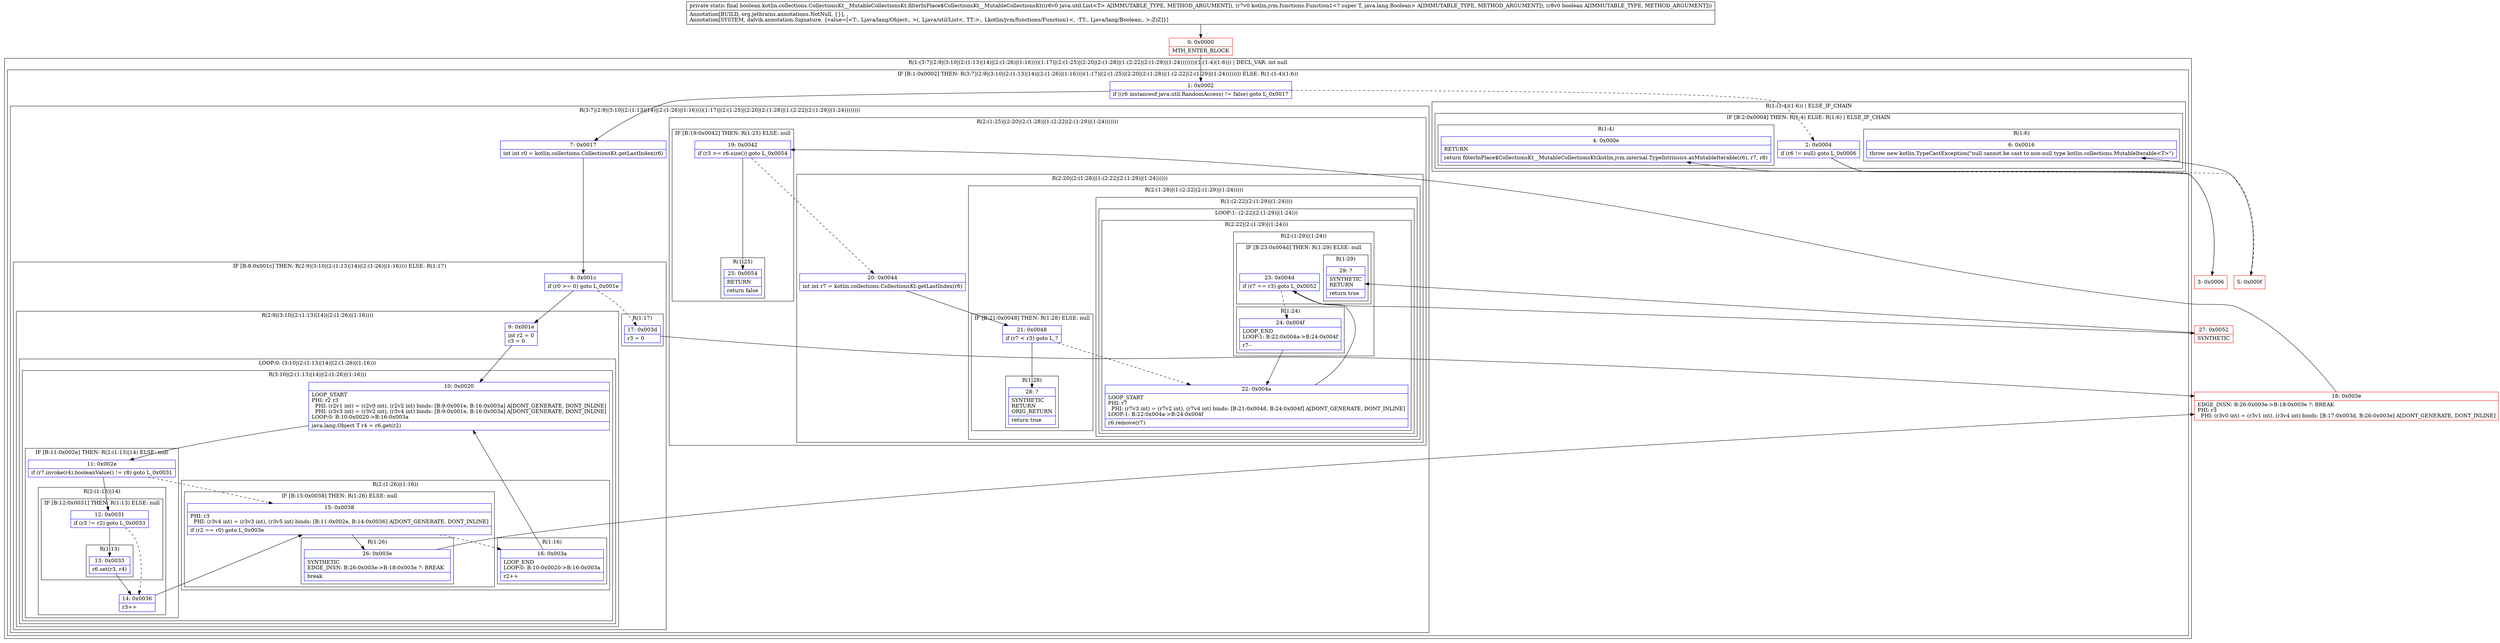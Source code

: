 digraph "CFG forkotlin.collections.CollectionsKt__MutableCollectionsKt.filterInPlace$CollectionsKt__MutableCollectionsKt(Ljava\/util\/List;Lkotlin\/jvm\/functions\/Function1;Z)Z" {
subgraph cluster_Region_511740381 {
label = "R(1:(3:7|(2:9|(3:10|(2:(1:13)|14)|(2:(1:26)|(1:16))))(1:17)|(2:(1:25)|(2:20|(2:(1:28)|(1:(2:22|(2:(1:29)|(1:24))))))))(1:(1:4)(1:6))) | DECL_VAR: int null\l";
node [shape=record,color=blue];
subgraph cluster_IfRegion_796886851 {
label = "IF [B:1:0x0002] THEN: R(3:7|(2:9|(3:10|(2:(1:13)|14)|(2:(1:26)|(1:16))))(1:17)|(2:(1:25)|(2:20|(2:(1:28)|(1:(2:22|(2:(1:29)|(1:24)))))))) ELSE: R(1:(1:4)(1:6))";
node [shape=record,color=blue];
Node_1 [shape=record,label="{1\:\ 0x0002|if ((r6 instanceof java.util.RandomAccess) != false) goto L_0x0017\l}"];
subgraph cluster_Region_1789574506 {
label = "R(3:7|(2:9|(3:10|(2:(1:13)|14)|(2:(1:26)|(1:16))))(1:17)|(2:(1:25)|(2:20|(2:(1:28)|(1:(2:22|(2:(1:29)|(1:24))))))))";
node [shape=record,color=blue];
Node_7 [shape=record,label="{7\:\ 0x0017|int int r0 = kotlin.collections.CollectionsKt.getLastIndex(r6)\l}"];
subgraph cluster_IfRegion_949623129 {
label = "IF [B:8:0x001c] THEN: R(2:9|(3:10|(2:(1:13)|14)|(2:(1:26)|(1:16)))) ELSE: R(1:17)";
node [shape=record,color=blue];
Node_8 [shape=record,label="{8\:\ 0x001c|if (r0 \>= 0) goto L_0x001e\l}"];
subgraph cluster_Region_776458839 {
label = "R(2:9|(3:10|(2:(1:13)|14)|(2:(1:26)|(1:16))))";
node [shape=record,color=blue];
Node_9 [shape=record,label="{9\:\ 0x001e|int r2 = 0\lr3 = 0\l}"];
subgraph cluster_LoopRegion_267981171 {
label = "LOOP:0: (3:10|(2:(1:13)|14)|(2:(1:26)|(1:16)))";
node [shape=record,color=blue];
subgraph cluster_Region_1340490446 {
label = "R(3:10|(2:(1:13)|14)|(2:(1:26)|(1:16)))";
node [shape=record,color=blue];
Node_10 [shape=record,label="{10\:\ 0x0020|LOOP_START\lPHI: r2 r3 \l  PHI: (r2v1 int) = (r2v0 int), (r2v2 int) binds: [B:9:0x001e, B:16:0x003a] A[DONT_GENERATE, DONT_INLINE]\l  PHI: (r3v3 int) = (r3v2 int), (r3v4 int) binds: [B:9:0x001e, B:16:0x003a] A[DONT_GENERATE, DONT_INLINE]\lLOOP:0: B:10:0x0020\-\>B:16:0x003a\l|java.lang.Object T r4 = r6.get(r2)\l}"];
subgraph cluster_IfRegion_259877228 {
label = "IF [B:11:0x002e] THEN: R(2:(1:13)|14) ELSE: null";
node [shape=record,color=blue];
Node_11 [shape=record,label="{11\:\ 0x002e|if (r7.invoke(r4).booleanValue() != r8) goto L_0x0031\l}"];
subgraph cluster_Region_1182750231 {
label = "R(2:(1:13)|14)";
node [shape=record,color=blue];
subgraph cluster_IfRegion_1967052224 {
label = "IF [B:12:0x0031] THEN: R(1:13) ELSE: null";
node [shape=record,color=blue];
Node_12 [shape=record,label="{12\:\ 0x0031|if (r3 != r2) goto L_0x0033\l}"];
subgraph cluster_Region_1382643274 {
label = "R(1:13)";
node [shape=record,color=blue];
Node_13 [shape=record,label="{13\:\ 0x0033|r6.set(r3, r4)\l}"];
}
}
Node_14 [shape=record,label="{14\:\ 0x0036|r3++\l}"];
}
}
subgraph cluster_Region_1135194689 {
label = "R(2:(1:26)|(1:16))";
node [shape=record,color=blue];
subgraph cluster_IfRegion_465576613 {
label = "IF [B:15:0x0038] THEN: R(1:26) ELSE: null";
node [shape=record,color=blue];
Node_15 [shape=record,label="{15\:\ 0x0038|PHI: r3 \l  PHI: (r3v4 int) = (r3v3 int), (r3v5 int) binds: [B:11:0x002e, B:14:0x0036] A[DONT_GENERATE, DONT_INLINE]\l|if (r2 == r0) goto L_0x003e\l}"];
subgraph cluster_Region_1501365640 {
label = "R(1:26)";
node [shape=record,color=blue];
Node_26 [shape=record,label="{26\:\ 0x003e|SYNTHETIC\lEDGE_INSN: B:26:0x003e\-\>B:18:0x003e ?: BREAK  \l|break\l}"];
}
}
subgraph cluster_Region_1349629710 {
label = "R(1:16)";
node [shape=record,color=blue];
Node_16 [shape=record,label="{16\:\ 0x003a|LOOP_END\lLOOP:0: B:10:0x0020\-\>B:16:0x003a\l|r2++\l}"];
}
}
}
}
}
subgraph cluster_Region_288980215 {
label = "R(1:17)";
node [shape=record,color=blue];
Node_17 [shape=record,label="{17\:\ 0x003d|r3 = 0\l}"];
}
}
subgraph cluster_Region_174834811 {
label = "R(2:(1:25)|(2:20|(2:(1:28)|(1:(2:22|(2:(1:29)|(1:24)))))))";
node [shape=record,color=blue];
subgraph cluster_IfRegion_1306406604 {
label = "IF [B:19:0x0042] THEN: R(1:25) ELSE: null";
node [shape=record,color=blue];
Node_19 [shape=record,label="{19\:\ 0x0042|if (r3 \>= r6.size()) goto L_0x0054\l}"];
subgraph cluster_Region_1131128460 {
label = "R(1:25)";
node [shape=record,color=blue];
Node_25 [shape=record,label="{25\:\ 0x0054|RETURN\l|return false\l}"];
}
}
subgraph cluster_Region_1546682743 {
label = "R(2:20|(2:(1:28)|(1:(2:22|(2:(1:29)|(1:24))))))";
node [shape=record,color=blue];
Node_20 [shape=record,label="{20\:\ 0x0044|int int r7 = kotlin.collections.CollectionsKt.getLastIndex(r6)\l}"];
subgraph cluster_Region_1913367084 {
label = "R(2:(1:28)|(1:(2:22|(2:(1:29)|(1:24)))))";
node [shape=record,color=blue];
subgraph cluster_IfRegion_384909113 {
label = "IF [B:21:0x0048] THEN: R(1:28) ELSE: null";
node [shape=record,color=blue];
Node_21 [shape=record,label="{21\:\ 0x0048|if (r7 \< r3) goto L_?\l}"];
subgraph cluster_Region_647487498 {
label = "R(1:28)";
node [shape=record,color=blue];
Node_28 [shape=record,label="{28\:\ ?|SYNTHETIC\lRETURN\lORIG_RETURN\l|return true\l}"];
}
}
subgraph cluster_Region_444793434 {
label = "R(1:(2:22|(2:(1:29)|(1:24))))";
node [shape=record,color=blue];
subgraph cluster_LoopRegion_71469120 {
label = "LOOP:1: (2:22|(2:(1:29)|(1:24)))";
node [shape=record,color=blue];
subgraph cluster_Region_713169950 {
label = "R(2:22|(2:(1:29)|(1:24)))";
node [shape=record,color=blue];
Node_22 [shape=record,label="{22\:\ 0x004a|LOOP_START\lPHI: r7 \l  PHI: (r7v3 int) = (r7v2 int), (r7v4 int) binds: [B:21:0x0048, B:24:0x004f] A[DONT_GENERATE, DONT_INLINE]\lLOOP:1: B:22:0x004a\-\>B:24:0x004f\l|r6.remove(r7)\l}"];
subgraph cluster_Region_733419566 {
label = "R(2:(1:29)|(1:24))";
node [shape=record,color=blue];
subgraph cluster_IfRegion_1927351040 {
label = "IF [B:23:0x004d] THEN: R(1:29) ELSE: null";
node [shape=record,color=blue];
Node_23 [shape=record,label="{23\:\ 0x004d|if (r7 == r3) goto L_0x0052\l}"];
subgraph cluster_Region_850995938 {
label = "R(1:29)";
node [shape=record,color=blue];
Node_29 [shape=record,label="{29\:\ ?|SYNTHETIC\lRETURN\l|return true\l}"];
}
}
subgraph cluster_Region_104104130 {
label = "R(1:24)";
node [shape=record,color=blue];
Node_24 [shape=record,label="{24\:\ 0x004f|LOOP_END\lLOOP:1: B:22:0x004a\-\>B:24:0x004f\l|r7\-\-\l}"];
}
}
}
}
}
}
}
}
}
subgraph cluster_Region_816475965 {
label = "R(1:(1:4)(1:6)) | ELSE_IF_CHAIN\l";
node [shape=record,color=blue];
subgraph cluster_IfRegion_549122528 {
label = "IF [B:2:0x0004] THEN: R(1:4) ELSE: R(1:6) | ELSE_IF_CHAIN\l";
node [shape=record,color=blue];
Node_2 [shape=record,label="{2\:\ 0x0004|if (r6 != null) goto L_0x0006\l}"];
subgraph cluster_Region_870316977 {
label = "R(1:4)";
node [shape=record,color=blue];
Node_4 [shape=record,label="{4\:\ 0x000e|RETURN\l|return filterInPlace$CollectionsKt__MutableCollectionsKt(kotlin.jvm.internal.TypeIntrinsics.asMutableIterable(r6), r7, r8)\l}"];
}
subgraph cluster_Region_1221212434 {
label = "R(1:6)";
node [shape=record,color=blue];
Node_6 [shape=record,label="{6\:\ 0x0016|throw new kotlin.TypeCastException(\"null cannot be cast to non\-null type kotlin.collections.MutableIterable\<T\>\")\l}"];
}
}
}
}
}
Node_0 [shape=record,color=red,label="{0\:\ 0x0000|MTH_ENTER_BLOCK\l}"];
Node_3 [shape=record,color=red,label="{3\:\ 0x0006}"];
Node_5 [shape=record,color=red,label="{5\:\ 0x000f}"];
Node_18 [shape=record,color=red,label="{18\:\ 0x003e|EDGE_INSN: B:26:0x003e\-\>B:18:0x003e ?: BREAK  \lPHI: r3 \l  PHI: (r3v0 int) = (r3v1 int), (r3v4 int) binds: [B:17:0x003d, B:26:0x003e] A[DONT_GENERATE, DONT_INLINE]\l}"];
Node_27 [shape=record,color=red,label="{27\:\ 0x0052|SYNTHETIC\l}"];
MethodNode[shape=record,label="{private static final boolean kotlin.collections.CollectionsKt__MutableCollectionsKt.filterInPlace$CollectionsKt__MutableCollectionsKt((r6v0 java.util.List\<T\> A[IMMUTABLE_TYPE, METHOD_ARGUMENT]), (r7v0 kotlin.jvm.functions.Function1\<? super T, java.lang.Boolean\> A[IMMUTABLE_TYPE, METHOD_ARGUMENT]), (r8v0 boolean A[IMMUTABLE_TYPE, METHOD_ARGUMENT]))  | Annotation[BUILD, org.jetbrains.annotations.NotNull, \{\}], , \lAnnotation[SYSTEM, dalvik.annotation.Signature, \{value=[\<T:, Ljava\/lang\/Object;, \>(, Ljava\/util\/List\<, TT;\>;, Lkotlin\/jvm\/functions\/Function1\<, \-TT;, Ljava\/lang\/Boolean;, \>;Z)Z]\}]\l}"];
MethodNode -> Node_0;
Node_1 -> Node_2[style=dashed];
Node_1 -> Node_7;
Node_7 -> Node_8;
Node_8 -> Node_9;
Node_8 -> Node_17[style=dashed];
Node_9 -> Node_10;
Node_10 -> Node_11;
Node_11 -> Node_12;
Node_11 -> Node_15[style=dashed];
Node_12 -> Node_13;
Node_12 -> Node_14[style=dashed];
Node_13 -> Node_14;
Node_14 -> Node_15;
Node_15 -> Node_16[style=dashed];
Node_15 -> Node_26;
Node_26 -> Node_18;
Node_16 -> Node_10;
Node_17 -> Node_18;
Node_19 -> Node_20[style=dashed];
Node_19 -> Node_25;
Node_20 -> Node_21;
Node_21 -> Node_22[style=dashed];
Node_21 -> Node_28;
Node_22 -> Node_23;
Node_23 -> Node_24[style=dashed];
Node_23 -> Node_27;
Node_24 -> Node_22;
Node_2 -> Node_3;
Node_2 -> Node_5[style=dashed];
Node_0 -> Node_1;
Node_3 -> Node_4;
Node_5 -> Node_6;
Node_18 -> Node_19;
Node_27 -> Node_29;
}

